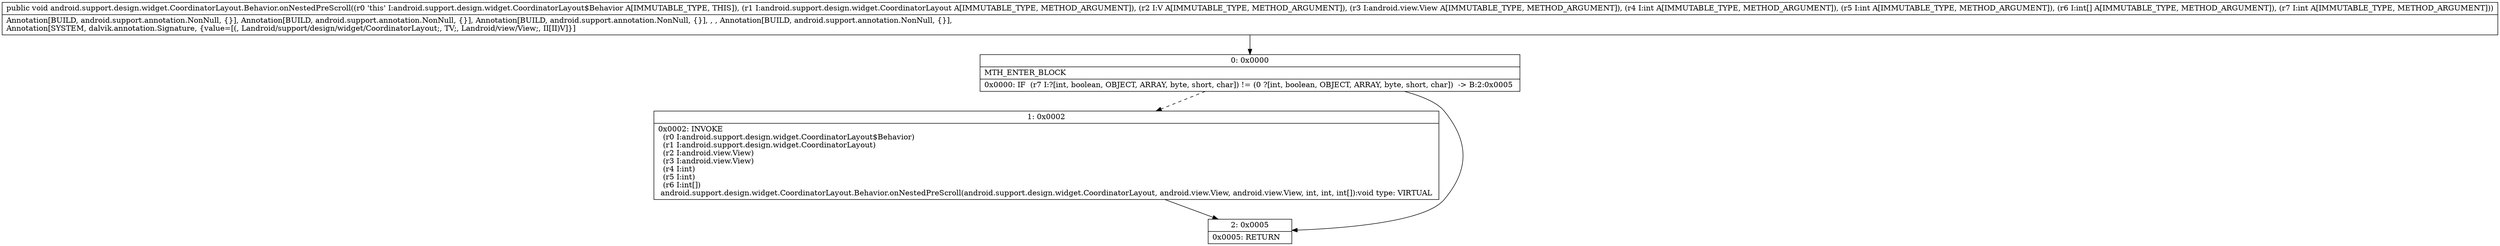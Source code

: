 digraph "CFG forandroid.support.design.widget.CoordinatorLayout.Behavior.onNestedPreScroll(Landroid\/support\/design\/widget\/CoordinatorLayout;Landroid\/view\/View;Landroid\/view\/View;II[II)V" {
Node_0 [shape=record,label="{0\:\ 0x0000|MTH_ENTER_BLOCK\l|0x0000: IF  (r7 I:?[int, boolean, OBJECT, ARRAY, byte, short, char]) != (0 ?[int, boolean, OBJECT, ARRAY, byte, short, char])  \-\> B:2:0x0005 \l}"];
Node_1 [shape=record,label="{1\:\ 0x0002|0x0002: INVOKE  \l  (r0 I:android.support.design.widget.CoordinatorLayout$Behavior)\l  (r1 I:android.support.design.widget.CoordinatorLayout)\l  (r2 I:android.view.View)\l  (r3 I:android.view.View)\l  (r4 I:int)\l  (r5 I:int)\l  (r6 I:int[])\l android.support.design.widget.CoordinatorLayout.Behavior.onNestedPreScroll(android.support.design.widget.CoordinatorLayout, android.view.View, android.view.View, int, int, int[]):void type: VIRTUAL \l}"];
Node_2 [shape=record,label="{2\:\ 0x0005|0x0005: RETURN   \l}"];
MethodNode[shape=record,label="{public void android.support.design.widget.CoordinatorLayout.Behavior.onNestedPreScroll((r0 'this' I:android.support.design.widget.CoordinatorLayout$Behavior A[IMMUTABLE_TYPE, THIS]), (r1 I:android.support.design.widget.CoordinatorLayout A[IMMUTABLE_TYPE, METHOD_ARGUMENT]), (r2 I:V A[IMMUTABLE_TYPE, METHOD_ARGUMENT]), (r3 I:android.view.View A[IMMUTABLE_TYPE, METHOD_ARGUMENT]), (r4 I:int A[IMMUTABLE_TYPE, METHOD_ARGUMENT]), (r5 I:int A[IMMUTABLE_TYPE, METHOD_ARGUMENT]), (r6 I:int[] A[IMMUTABLE_TYPE, METHOD_ARGUMENT]), (r7 I:int A[IMMUTABLE_TYPE, METHOD_ARGUMENT]))  | Annotation[BUILD, android.support.annotation.NonNull, \{\}], Annotation[BUILD, android.support.annotation.NonNull, \{\}], Annotation[BUILD, android.support.annotation.NonNull, \{\}], , , Annotation[BUILD, android.support.annotation.NonNull, \{\}], \lAnnotation[SYSTEM, dalvik.annotation.Signature, \{value=[(, Landroid\/support\/design\/widget\/CoordinatorLayout;, TV;, Landroid\/view\/View;, II[II)V]\}]\l}"];
MethodNode -> Node_0;
Node_0 -> Node_1[style=dashed];
Node_0 -> Node_2;
Node_1 -> Node_2;
}

